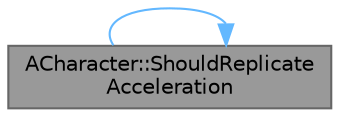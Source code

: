digraph "ACharacter::ShouldReplicateAcceleration"
{
 // INTERACTIVE_SVG=YES
 // LATEX_PDF_SIZE
  bgcolor="transparent";
  edge [fontname=Helvetica,fontsize=10,labelfontname=Helvetica,labelfontsize=10];
  node [fontname=Helvetica,fontsize=10,shape=box,height=0.2,width=0.4];
  rankdir="LR";
  Node1 [id="Node000001",label="ACharacter::ShouldReplicate\lAcceleration",height=0.2,width=0.4,color="gray40", fillcolor="grey60", style="filled", fontcolor="black",tooltip="Whether this Character should include acceleration data in its replicated movement."];
  Node1 -> Node1 [id="edge1_Node000001_Node000001",color="steelblue1",style="solid",tooltip=" "];
}
